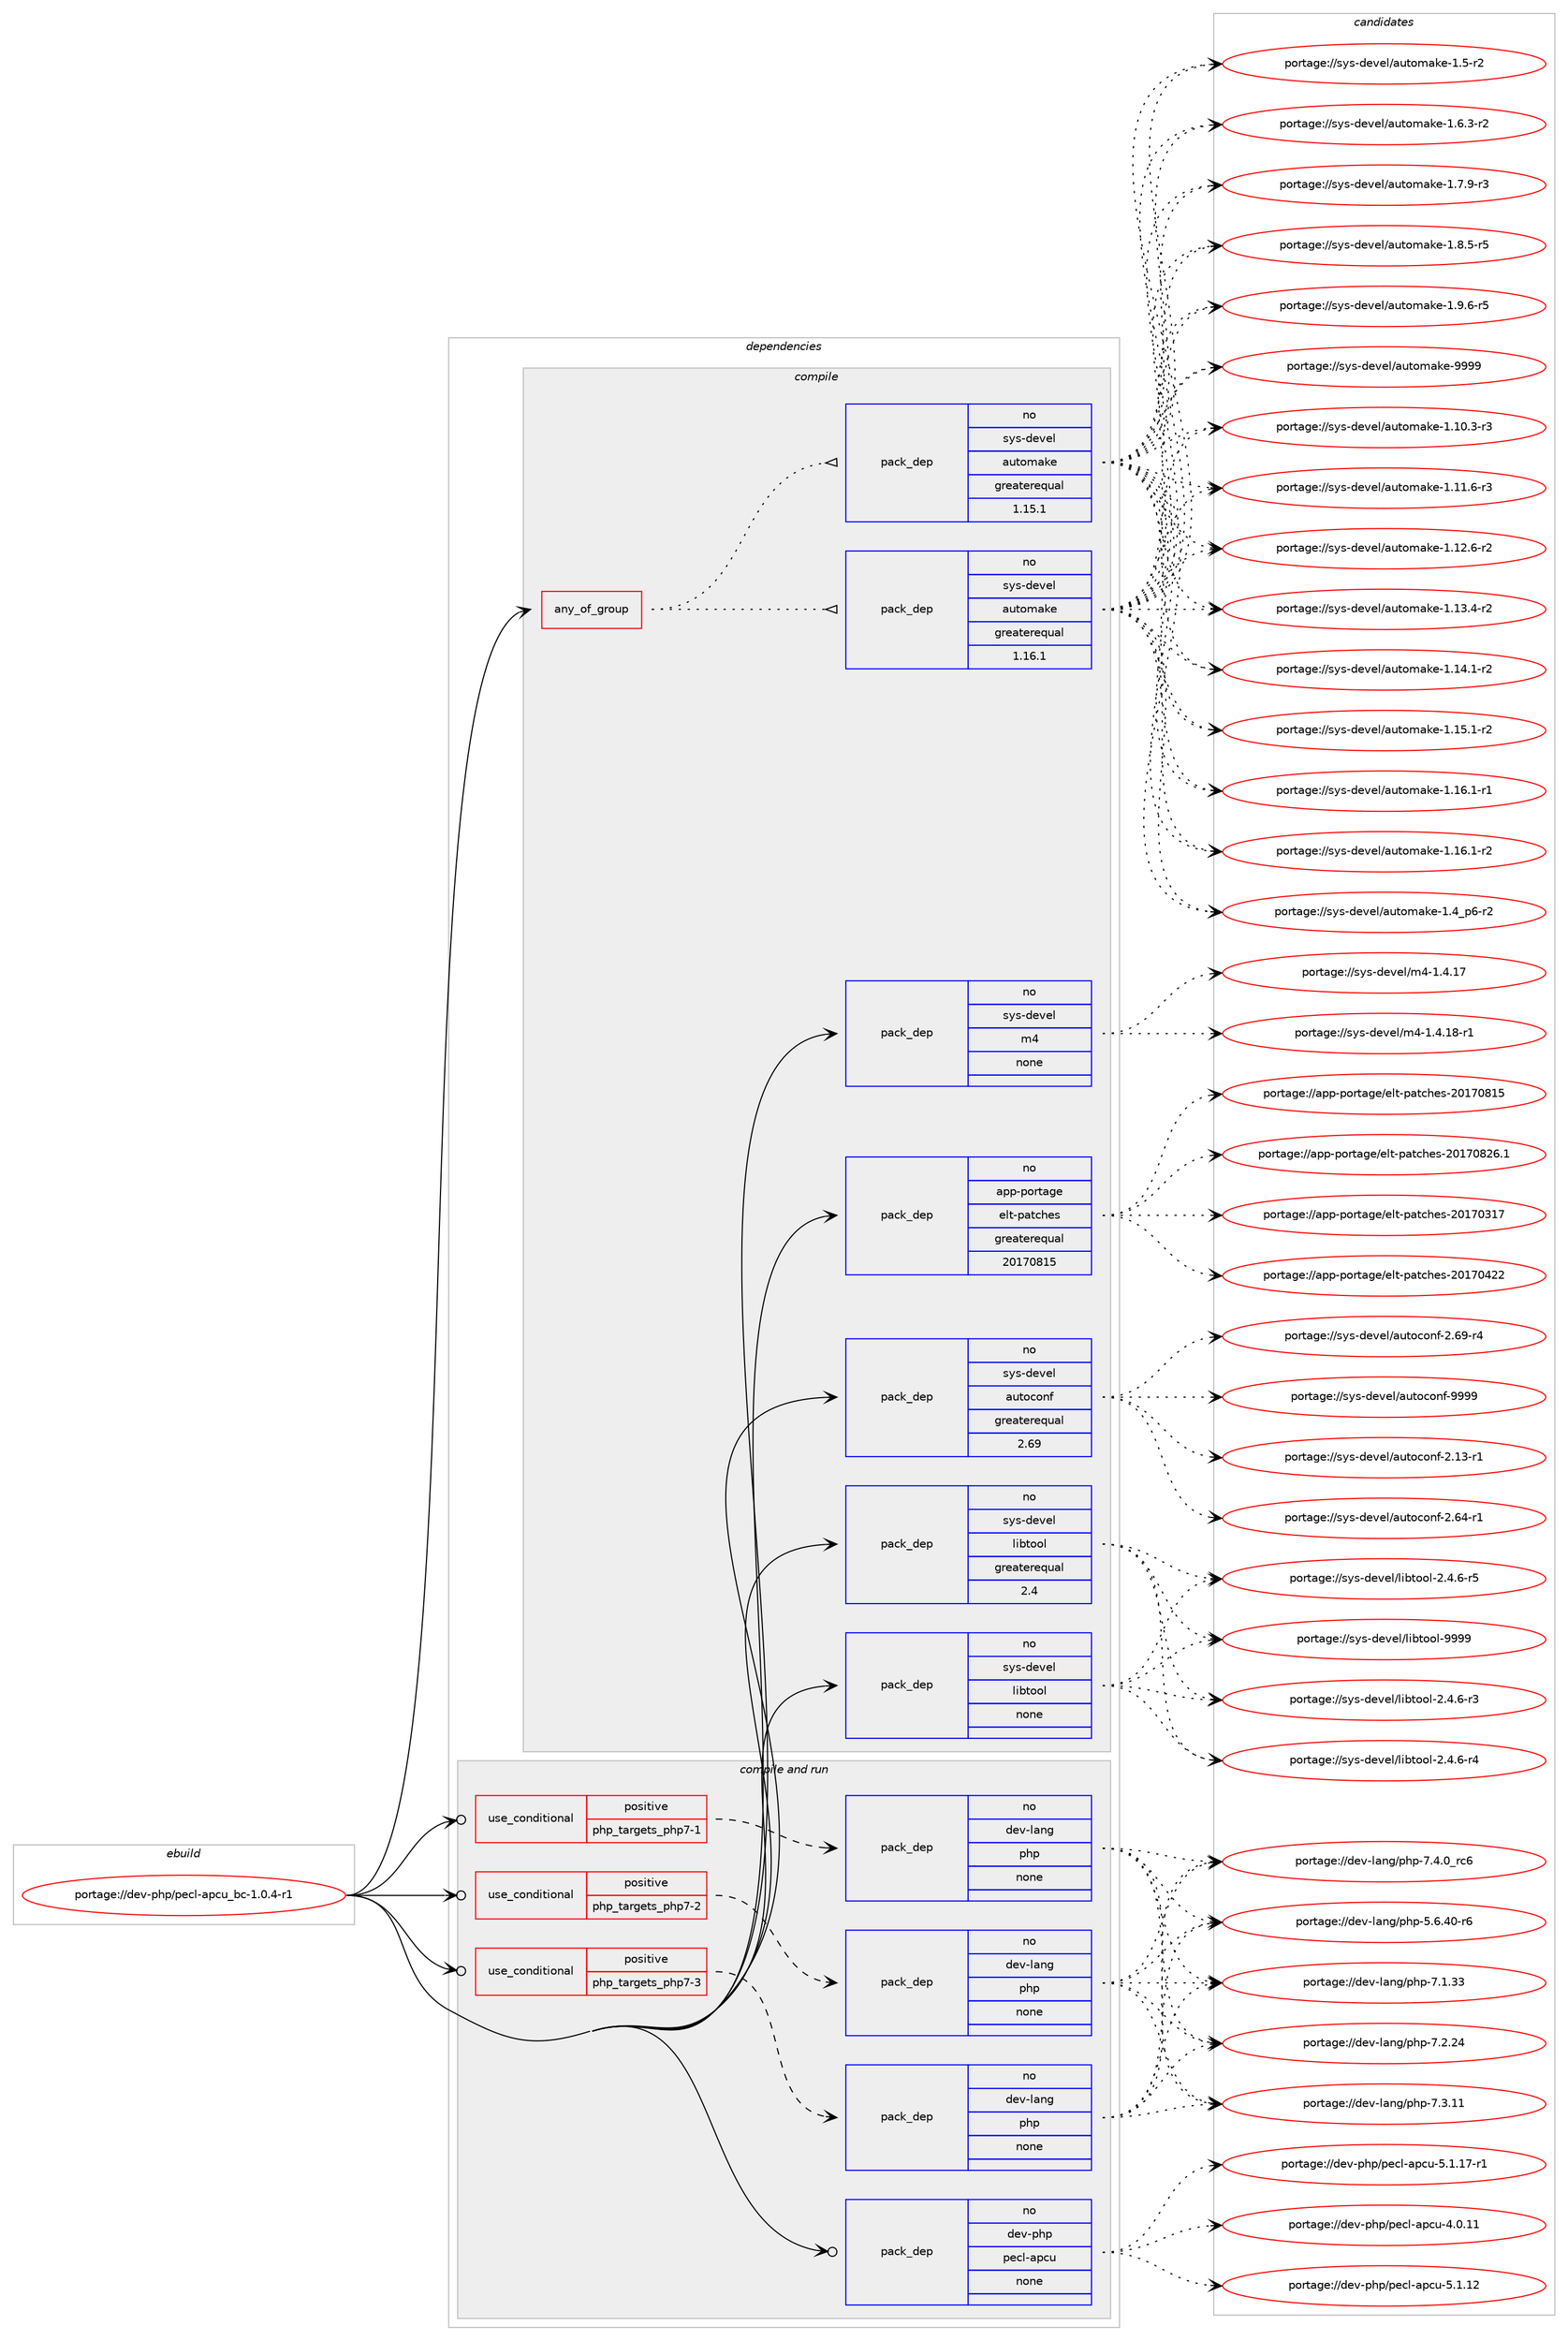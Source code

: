 digraph prolog {

# *************
# Graph options
# *************

newrank=true;
concentrate=true;
compound=true;
graph [rankdir=LR,fontname=Helvetica,fontsize=10,ranksep=1.5];#, ranksep=2.5, nodesep=0.2];
edge  [arrowhead=vee];
node  [fontname=Helvetica,fontsize=10];

# **********
# The ebuild
# **********

subgraph cluster_leftcol {
color=gray;
rank=same;
label=<<i>ebuild</i>>;
id [label="portage://dev-php/pecl-apcu_bc-1.0.4-r1", color=red, width=4, href="../dev-php/pecl-apcu_bc-1.0.4-r1.svg"];
}

# ****************
# The dependencies
# ****************

subgraph cluster_midcol {
color=gray;
label=<<i>dependencies</i>>;
subgraph cluster_compile {
fillcolor="#eeeeee";
style=filled;
label=<<i>compile</i>>;
subgraph any3144 {
dependency124718 [label=<<TABLE BORDER="0" CELLBORDER="1" CELLSPACING="0" CELLPADDING="4"><TR><TD CELLPADDING="10">any_of_group</TD></TR></TABLE>>, shape=none, color=red];subgraph pack97406 {
dependency124719 [label=<<TABLE BORDER="0" CELLBORDER="1" CELLSPACING="0" CELLPADDING="4" WIDTH="220"><TR><TD ROWSPAN="6" CELLPADDING="30">pack_dep</TD></TR><TR><TD WIDTH="110">no</TD></TR><TR><TD>sys-devel</TD></TR><TR><TD>automake</TD></TR><TR><TD>greaterequal</TD></TR><TR><TD>1.16.1</TD></TR></TABLE>>, shape=none, color=blue];
}
dependency124718:e -> dependency124719:w [weight=20,style="dotted",arrowhead="oinv"];
subgraph pack97407 {
dependency124720 [label=<<TABLE BORDER="0" CELLBORDER="1" CELLSPACING="0" CELLPADDING="4" WIDTH="220"><TR><TD ROWSPAN="6" CELLPADDING="30">pack_dep</TD></TR><TR><TD WIDTH="110">no</TD></TR><TR><TD>sys-devel</TD></TR><TR><TD>automake</TD></TR><TR><TD>greaterequal</TD></TR><TR><TD>1.15.1</TD></TR></TABLE>>, shape=none, color=blue];
}
dependency124718:e -> dependency124720:w [weight=20,style="dotted",arrowhead="oinv"];
}
id:e -> dependency124718:w [weight=20,style="solid",arrowhead="vee"];
subgraph pack97408 {
dependency124721 [label=<<TABLE BORDER="0" CELLBORDER="1" CELLSPACING="0" CELLPADDING="4" WIDTH="220"><TR><TD ROWSPAN="6" CELLPADDING="30">pack_dep</TD></TR><TR><TD WIDTH="110">no</TD></TR><TR><TD>app-portage</TD></TR><TR><TD>elt-patches</TD></TR><TR><TD>greaterequal</TD></TR><TR><TD>20170815</TD></TR></TABLE>>, shape=none, color=blue];
}
id:e -> dependency124721:w [weight=20,style="solid",arrowhead="vee"];
subgraph pack97409 {
dependency124722 [label=<<TABLE BORDER="0" CELLBORDER="1" CELLSPACING="0" CELLPADDING="4" WIDTH="220"><TR><TD ROWSPAN="6" CELLPADDING="30">pack_dep</TD></TR><TR><TD WIDTH="110">no</TD></TR><TR><TD>sys-devel</TD></TR><TR><TD>autoconf</TD></TR><TR><TD>greaterequal</TD></TR><TR><TD>2.69</TD></TR></TABLE>>, shape=none, color=blue];
}
id:e -> dependency124722:w [weight=20,style="solid",arrowhead="vee"];
subgraph pack97410 {
dependency124723 [label=<<TABLE BORDER="0" CELLBORDER="1" CELLSPACING="0" CELLPADDING="4" WIDTH="220"><TR><TD ROWSPAN="6" CELLPADDING="30">pack_dep</TD></TR><TR><TD WIDTH="110">no</TD></TR><TR><TD>sys-devel</TD></TR><TR><TD>libtool</TD></TR><TR><TD>greaterequal</TD></TR><TR><TD>2.4</TD></TR></TABLE>>, shape=none, color=blue];
}
id:e -> dependency124723:w [weight=20,style="solid",arrowhead="vee"];
subgraph pack97411 {
dependency124724 [label=<<TABLE BORDER="0" CELLBORDER="1" CELLSPACING="0" CELLPADDING="4" WIDTH="220"><TR><TD ROWSPAN="6" CELLPADDING="30">pack_dep</TD></TR><TR><TD WIDTH="110">no</TD></TR><TR><TD>sys-devel</TD></TR><TR><TD>libtool</TD></TR><TR><TD>none</TD></TR><TR><TD></TD></TR></TABLE>>, shape=none, color=blue];
}
id:e -> dependency124724:w [weight=20,style="solid",arrowhead="vee"];
subgraph pack97412 {
dependency124725 [label=<<TABLE BORDER="0" CELLBORDER="1" CELLSPACING="0" CELLPADDING="4" WIDTH="220"><TR><TD ROWSPAN="6" CELLPADDING="30">pack_dep</TD></TR><TR><TD WIDTH="110">no</TD></TR><TR><TD>sys-devel</TD></TR><TR><TD>m4</TD></TR><TR><TD>none</TD></TR><TR><TD></TD></TR></TABLE>>, shape=none, color=blue];
}
id:e -> dependency124725:w [weight=20,style="solid",arrowhead="vee"];
}
subgraph cluster_compileandrun {
fillcolor="#eeeeee";
style=filled;
label=<<i>compile and run</i>>;
subgraph cond24103 {
dependency124726 [label=<<TABLE BORDER="0" CELLBORDER="1" CELLSPACING="0" CELLPADDING="4"><TR><TD ROWSPAN="3" CELLPADDING="10">use_conditional</TD></TR><TR><TD>positive</TD></TR><TR><TD>php_targets_php7-1</TD></TR></TABLE>>, shape=none, color=red];
subgraph pack97413 {
dependency124727 [label=<<TABLE BORDER="0" CELLBORDER="1" CELLSPACING="0" CELLPADDING="4" WIDTH="220"><TR><TD ROWSPAN="6" CELLPADDING="30">pack_dep</TD></TR><TR><TD WIDTH="110">no</TD></TR><TR><TD>dev-lang</TD></TR><TR><TD>php</TD></TR><TR><TD>none</TD></TR><TR><TD></TD></TR></TABLE>>, shape=none, color=blue];
}
dependency124726:e -> dependency124727:w [weight=20,style="dashed",arrowhead="vee"];
}
id:e -> dependency124726:w [weight=20,style="solid",arrowhead="odotvee"];
subgraph cond24104 {
dependency124728 [label=<<TABLE BORDER="0" CELLBORDER="1" CELLSPACING="0" CELLPADDING="4"><TR><TD ROWSPAN="3" CELLPADDING="10">use_conditional</TD></TR><TR><TD>positive</TD></TR><TR><TD>php_targets_php7-2</TD></TR></TABLE>>, shape=none, color=red];
subgraph pack97414 {
dependency124729 [label=<<TABLE BORDER="0" CELLBORDER="1" CELLSPACING="0" CELLPADDING="4" WIDTH="220"><TR><TD ROWSPAN="6" CELLPADDING="30">pack_dep</TD></TR><TR><TD WIDTH="110">no</TD></TR><TR><TD>dev-lang</TD></TR><TR><TD>php</TD></TR><TR><TD>none</TD></TR><TR><TD></TD></TR></TABLE>>, shape=none, color=blue];
}
dependency124728:e -> dependency124729:w [weight=20,style="dashed",arrowhead="vee"];
}
id:e -> dependency124728:w [weight=20,style="solid",arrowhead="odotvee"];
subgraph cond24105 {
dependency124730 [label=<<TABLE BORDER="0" CELLBORDER="1" CELLSPACING="0" CELLPADDING="4"><TR><TD ROWSPAN="3" CELLPADDING="10">use_conditional</TD></TR><TR><TD>positive</TD></TR><TR><TD>php_targets_php7-3</TD></TR></TABLE>>, shape=none, color=red];
subgraph pack97415 {
dependency124731 [label=<<TABLE BORDER="0" CELLBORDER="1" CELLSPACING="0" CELLPADDING="4" WIDTH="220"><TR><TD ROWSPAN="6" CELLPADDING="30">pack_dep</TD></TR><TR><TD WIDTH="110">no</TD></TR><TR><TD>dev-lang</TD></TR><TR><TD>php</TD></TR><TR><TD>none</TD></TR><TR><TD></TD></TR></TABLE>>, shape=none, color=blue];
}
dependency124730:e -> dependency124731:w [weight=20,style="dashed",arrowhead="vee"];
}
id:e -> dependency124730:w [weight=20,style="solid",arrowhead="odotvee"];
subgraph pack97416 {
dependency124732 [label=<<TABLE BORDER="0" CELLBORDER="1" CELLSPACING="0" CELLPADDING="4" WIDTH="220"><TR><TD ROWSPAN="6" CELLPADDING="30">pack_dep</TD></TR><TR><TD WIDTH="110">no</TD></TR><TR><TD>dev-php</TD></TR><TR><TD>pecl-apcu</TD></TR><TR><TD>none</TD></TR><TR><TD></TD></TR></TABLE>>, shape=none, color=blue];
}
id:e -> dependency124732:w [weight=20,style="solid",arrowhead="odotvee"];
}
subgraph cluster_run {
fillcolor="#eeeeee";
style=filled;
label=<<i>run</i>>;
}
}

# **************
# The candidates
# **************

subgraph cluster_choices {
rank=same;
color=gray;
label=<<i>candidates</i>>;

subgraph choice97406 {
color=black;
nodesep=1;
choiceportage11512111545100101118101108479711711611110997107101454946494846514511451 [label="portage://sys-devel/automake-1.10.3-r3", color=red, width=4,href="../sys-devel/automake-1.10.3-r3.svg"];
choiceportage11512111545100101118101108479711711611110997107101454946494946544511451 [label="portage://sys-devel/automake-1.11.6-r3", color=red, width=4,href="../sys-devel/automake-1.11.6-r3.svg"];
choiceportage11512111545100101118101108479711711611110997107101454946495046544511450 [label="portage://sys-devel/automake-1.12.6-r2", color=red, width=4,href="../sys-devel/automake-1.12.6-r2.svg"];
choiceportage11512111545100101118101108479711711611110997107101454946495146524511450 [label="portage://sys-devel/automake-1.13.4-r2", color=red, width=4,href="../sys-devel/automake-1.13.4-r2.svg"];
choiceportage11512111545100101118101108479711711611110997107101454946495246494511450 [label="portage://sys-devel/automake-1.14.1-r2", color=red, width=4,href="../sys-devel/automake-1.14.1-r2.svg"];
choiceportage11512111545100101118101108479711711611110997107101454946495346494511450 [label="portage://sys-devel/automake-1.15.1-r2", color=red, width=4,href="../sys-devel/automake-1.15.1-r2.svg"];
choiceportage11512111545100101118101108479711711611110997107101454946495446494511449 [label="portage://sys-devel/automake-1.16.1-r1", color=red, width=4,href="../sys-devel/automake-1.16.1-r1.svg"];
choiceportage11512111545100101118101108479711711611110997107101454946495446494511450 [label="portage://sys-devel/automake-1.16.1-r2", color=red, width=4,href="../sys-devel/automake-1.16.1-r2.svg"];
choiceportage115121115451001011181011084797117116111109971071014549465295112544511450 [label="portage://sys-devel/automake-1.4_p6-r2", color=red, width=4,href="../sys-devel/automake-1.4_p6-r2.svg"];
choiceportage11512111545100101118101108479711711611110997107101454946534511450 [label="portage://sys-devel/automake-1.5-r2", color=red, width=4,href="../sys-devel/automake-1.5-r2.svg"];
choiceportage115121115451001011181011084797117116111109971071014549465446514511450 [label="portage://sys-devel/automake-1.6.3-r2", color=red, width=4,href="../sys-devel/automake-1.6.3-r2.svg"];
choiceportage115121115451001011181011084797117116111109971071014549465546574511451 [label="portage://sys-devel/automake-1.7.9-r3", color=red, width=4,href="../sys-devel/automake-1.7.9-r3.svg"];
choiceportage115121115451001011181011084797117116111109971071014549465646534511453 [label="portage://sys-devel/automake-1.8.5-r5", color=red, width=4,href="../sys-devel/automake-1.8.5-r5.svg"];
choiceportage115121115451001011181011084797117116111109971071014549465746544511453 [label="portage://sys-devel/automake-1.9.6-r5", color=red, width=4,href="../sys-devel/automake-1.9.6-r5.svg"];
choiceportage115121115451001011181011084797117116111109971071014557575757 [label="portage://sys-devel/automake-9999", color=red, width=4,href="../sys-devel/automake-9999.svg"];
dependency124719:e -> choiceportage11512111545100101118101108479711711611110997107101454946494846514511451:w [style=dotted,weight="100"];
dependency124719:e -> choiceportage11512111545100101118101108479711711611110997107101454946494946544511451:w [style=dotted,weight="100"];
dependency124719:e -> choiceportage11512111545100101118101108479711711611110997107101454946495046544511450:w [style=dotted,weight="100"];
dependency124719:e -> choiceportage11512111545100101118101108479711711611110997107101454946495146524511450:w [style=dotted,weight="100"];
dependency124719:e -> choiceportage11512111545100101118101108479711711611110997107101454946495246494511450:w [style=dotted,weight="100"];
dependency124719:e -> choiceportage11512111545100101118101108479711711611110997107101454946495346494511450:w [style=dotted,weight="100"];
dependency124719:e -> choiceportage11512111545100101118101108479711711611110997107101454946495446494511449:w [style=dotted,weight="100"];
dependency124719:e -> choiceportage11512111545100101118101108479711711611110997107101454946495446494511450:w [style=dotted,weight="100"];
dependency124719:e -> choiceportage115121115451001011181011084797117116111109971071014549465295112544511450:w [style=dotted,weight="100"];
dependency124719:e -> choiceportage11512111545100101118101108479711711611110997107101454946534511450:w [style=dotted,weight="100"];
dependency124719:e -> choiceportage115121115451001011181011084797117116111109971071014549465446514511450:w [style=dotted,weight="100"];
dependency124719:e -> choiceportage115121115451001011181011084797117116111109971071014549465546574511451:w [style=dotted,weight="100"];
dependency124719:e -> choiceportage115121115451001011181011084797117116111109971071014549465646534511453:w [style=dotted,weight="100"];
dependency124719:e -> choiceportage115121115451001011181011084797117116111109971071014549465746544511453:w [style=dotted,weight="100"];
dependency124719:e -> choiceportage115121115451001011181011084797117116111109971071014557575757:w [style=dotted,weight="100"];
}
subgraph choice97407 {
color=black;
nodesep=1;
choiceportage11512111545100101118101108479711711611110997107101454946494846514511451 [label="portage://sys-devel/automake-1.10.3-r3", color=red, width=4,href="../sys-devel/automake-1.10.3-r3.svg"];
choiceportage11512111545100101118101108479711711611110997107101454946494946544511451 [label="portage://sys-devel/automake-1.11.6-r3", color=red, width=4,href="../sys-devel/automake-1.11.6-r3.svg"];
choiceportage11512111545100101118101108479711711611110997107101454946495046544511450 [label="portage://sys-devel/automake-1.12.6-r2", color=red, width=4,href="../sys-devel/automake-1.12.6-r2.svg"];
choiceportage11512111545100101118101108479711711611110997107101454946495146524511450 [label="portage://sys-devel/automake-1.13.4-r2", color=red, width=4,href="../sys-devel/automake-1.13.4-r2.svg"];
choiceportage11512111545100101118101108479711711611110997107101454946495246494511450 [label="portage://sys-devel/automake-1.14.1-r2", color=red, width=4,href="../sys-devel/automake-1.14.1-r2.svg"];
choiceportage11512111545100101118101108479711711611110997107101454946495346494511450 [label="portage://sys-devel/automake-1.15.1-r2", color=red, width=4,href="../sys-devel/automake-1.15.1-r2.svg"];
choiceportage11512111545100101118101108479711711611110997107101454946495446494511449 [label="portage://sys-devel/automake-1.16.1-r1", color=red, width=4,href="../sys-devel/automake-1.16.1-r1.svg"];
choiceportage11512111545100101118101108479711711611110997107101454946495446494511450 [label="portage://sys-devel/automake-1.16.1-r2", color=red, width=4,href="../sys-devel/automake-1.16.1-r2.svg"];
choiceportage115121115451001011181011084797117116111109971071014549465295112544511450 [label="portage://sys-devel/automake-1.4_p6-r2", color=red, width=4,href="../sys-devel/automake-1.4_p6-r2.svg"];
choiceportage11512111545100101118101108479711711611110997107101454946534511450 [label="portage://sys-devel/automake-1.5-r2", color=red, width=4,href="../sys-devel/automake-1.5-r2.svg"];
choiceportage115121115451001011181011084797117116111109971071014549465446514511450 [label="portage://sys-devel/automake-1.6.3-r2", color=red, width=4,href="../sys-devel/automake-1.6.3-r2.svg"];
choiceportage115121115451001011181011084797117116111109971071014549465546574511451 [label="portage://sys-devel/automake-1.7.9-r3", color=red, width=4,href="../sys-devel/automake-1.7.9-r3.svg"];
choiceportage115121115451001011181011084797117116111109971071014549465646534511453 [label="portage://sys-devel/automake-1.8.5-r5", color=red, width=4,href="../sys-devel/automake-1.8.5-r5.svg"];
choiceportage115121115451001011181011084797117116111109971071014549465746544511453 [label="portage://sys-devel/automake-1.9.6-r5", color=red, width=4,href="../sys-devel/automake-1.9.6-r5.svg"];
choiceportage115121115451001011181011084797117116111109971071014557575757 [label="portage://sys-devel/automake-9999", color=red, width=4,href="../sys-devel/automake-9999.svg"];
dependency124720:e -> choiceportage11512111545100101118101108479711711611110997107101454946494846514511451:w [style=dotted,weight="100"];
dependency124720:e -> choiceportage11512111545100101118101108479711711611110997107101454946494946544511451:w [style=dotted,weight="100"];
dependency124720:e -> choiceportage11512111545100101118101108479711711611110997107101454946495046544511450:w [style=dotted,weight="100"];
dependency124720:e -> choiceportage11512111545100101118101108479711711611110997107101454946495146524511450:w [style=dotted,weight="100"];
dependency124720:e -> choiceportage11512111545100101118101108479711711611110997107101454946495246494511450:w [style=dotted,weight="100"];
dependency124720:e -> choiceportage11512111545100101118101108479711711611110997107101454946495346494511450:w [style=dotted,weight="100"];
dependency124720:e -> choiceportage11512111545100101118101108479711711611110997107101454946495446494511449:w [style=dotted,weight="100"];
dependency124720:e -> choiceportage11512111545100101118101108479711711611110997107101454946495446494511450:w [style=dotted,weight="100"];
dependency124720:e -> choiceportage115121115451001011181011084797117116111109971071014549465295112544511450:w [style=dotted,weight="100"];
dependency124720:e -> choiceportage11512111545100101118101108479711711611110997107101454946534511450:w [style=dotted,weight="100"];
dependency124720:e -> choiceportage115121115451001011181011084797117116111109971071014549465446514511450:w [style=dotted,weight="100"];
dependency124720:e -> choiceportage115121115451001011181011084797117116111109971071014549465546574511451:w [style=dotted,weight="100"];
dependency124720:e -> choiceportage115121115451001011181011084797117116111109971071014549465646534511453:w [style=dotted,weight="100"];
dependency124720:e -> choiceportage115121115451001011181011084797117116111109971071014549465746544511453:w [style=dotted,weight="100"];
dependency124720:e -> choiceportage115121115451001011181011084797117116111109971071014557575757:w [style=dotted,weight="100"];
}
subgraph choice97408 {
color=black;
nodesep=1;
choiceportage97112112451121111141169710310147101108116451129711699104101115455048495548514955 [label="portage://app-portage/elt-patches-20170317", color=red, width=4,href="../app-portage/elt-patches-20170317.svg"];
choiceportage97112112451121111141169710310147101108116451129711699104101115455048495548525050 [label="portage://app-portage/elt-patches-20170422", color=red, width=4,href="../app-portage/elt-patches-20170422.svg"];
choiceportage97112112451121111141169710310147101108116451129711699104101115455048495548564953 [label="portage://app-portage/elt-patches-20170815", color=red, width=4,href="../app-portage/elt-patches-20170815.svg"];
choiceportage971121124511211111411697103101471011081164511297116991041011154550484955485650544649 [label="portage://app-portage/elt-patches-20170826.1", color=red, width=4,href="../app-portage/elt-patches-20170826.1.svg"];
dependency124721:e -> choiceportage97112112451121111141169710310147101108116451129711699104101115455048495548514955:w [style=dotted,weight="100"];
dependency124721:e -> choiceportage97112112451121111141169710310147101108116451129711699104101115455048495548525050:w [style=dotted,weight="100"];
dependency124721:e -> choiceportage97112112451121111141169710310147101108116451129711699104101115455048495548564953:w [style=dotted,weight="100"];
dependency124721:e -> choiceportage971121124511211111411697103101471011081164511297116991041011154550484955485650544649:w [style=dotted,weight="100"];
}
subgraph choice97409 {
color=black;
nodesep=1;
choiceportage1151211154510010111810110847971171161119911111010245504649514511449 [label="portage://sys-devel/autoconf-2.13-r1", color=red, width=4,href="../sys-devel/autoconf-2.13-r1.svg"];
choiceportage1151211154510010111810110847971171161119911111010245504654524511449 [label="portage://sys-devel/autoconf-2.64-r1", color=red, width=4,href="../sys-devel/autoconf-2.64-r1.svg"];
choiceportage1151211154510010111810110847971171161119911111010245504654574511452 [label="portage://sys-devel/autoconf-2.69-r4", color=red, width=4,href="../sys-devel/autoconf-2.69-r4.svg"];
choiceportage115121115451001011181011084797117116111991111101024557575757 [label="portage://sys-devel/autoconf-9999", color=red, width=4,href="../sys-devel/autoconf-9999.svg"];
dependency124722:e -> choiceportage1151211154510010111810110847971171161119911111010245504649514511449:w [style=dotted,weight="100"];
dependency124722:e -> choiceportage1151211154510010111810110847971171161119911111010245504654524511449:w [style=dotted,weight="100"];
dependency124722:e -> choiceportage1151211154510010111810110847971171161119911111010245504654574511452:w [style=dotted,weight="100"];
dependency124722:e -> choiceportage115121115451001011181011084797117116111991111101024557575757:w [style=dotted,weight="100"];
}
subgraph choice97410 {
color=black;
nodesep=1;
choiceportage1151211154510010111810110847108105981161111111084550465246544511451 [label="portage://sys-devel/libtool-2.4.6-r3", color=red, width=4,href="../sys-devel/libtool-2.4.6-r3.svg"];
choiceportage1151211154510010111810110847108105981161111111084550465246544511452 [label="portage://sys-devel/libtool-2.4.6-r4", color=red, width=4,href="../sys-devel/libtool-2.4.6-r4.svg"];
choiceportage1151211154510010111810110847108105981161111111084550465246544511453 [label="portage://sys-devel/libtool-2.4.6-r5", color=red, width=4,href="../sys-devel/libtool-2.4.6-r5.svg"];
choiceportage1151211154510010111810110847108105981161111111084557575757 [label="portage://sys-devel/libtool-9999", color=red, width=4,href="../sys-devel/libtool-9999.svg"];
dependency124723:e -> choiceportage1151211154510010111810110847108105981161111111084550465246544511451:w [style=dotted,weight="100"];
dependency124723:e -> choiceportage1151211154510010111810110847108105981161111111084550465246544511452:w [style=dotted,weight="100"];
dependency124723:e -> choiceportage1151211154510010111810110847108105981161111111084550465246544511453:w [style=dotted,weight="100"];
dependency124723:e -> choiceportage1151211154510010111810110847108105981161111111084557575757:w [style=dotted,weight="100"];
}
subgraph choice97411 {
color=black;
nodesep=1;
choiceportage1151211154510010111810110847108105981161111111084550465246544511451 [label="portage://sys-devel/libtool-2.4.6-r3", color=red, width=4,href="../sys-devel/libtool-2.4.6-r3.svg"];
choiceportage1151211154510010111810110847108105981161111111084550465246544511452 [label="portage://sys-devel/libtool-2.4.6-r4", color=red, width=4,href="../sys-devel/libtool-2.4.6-r4.svg"];
choiceportage1151211154510010111810110847108105981161111111084550465246544511453 [label="portage://sys-devel/libtool-2.4.6-r5", color=red, width=4,href="../sys-devel/libtool-2.4.6-r5.svg"];
choiceportage1151211154510010111810110847108105981161111111084557575757 [label="portage://sys-devel/libtool-9999", color=red, width=4,href="../sys-devel/libtool-9999.svg"];
dependency124724:e -> choiceportage1151211154510010111810110847108105981161111111084550465246544511451:w [style=dotted,weight="100"];
dependency124724:e -> choiceportage1151211154510010111810110847108105981161111111084550465246544511452:w [style=dotted,weight="100"];
dependency124724:e -> choiceportage1151211154510010111810110847108105981161111111084550465246544511453:w [style=dotted,weight="100"];
dependency124724:e -> choiceportage1151211154510010111810110847108105981161111111084557575757:w [style=dotted,weight="100"];
}
subgraph choice97412 {
color=black;
nodesep=1;
choiceportage11512111545100101118101108471095245494652464955 [label="portage://sys-devel/m4-1.4.17", color=red, width=4,href="../sys-devel/m4-1.4.17.svg"];
choiceportage115121115451001011181011084710952454946524649564511449 [label="portage://sys-devel/m4-1.4.18-r1", color=red, width=4,href="../sys-devel/m4-1.4.18-r1.svg"];
dependency124725:e -> choiceportage11512111545100101118101108471095245494652464955:w [style=dotted,weight="100"];
dependency124725:e -> choiceportage115121115451001011181011084710952454946524649564511449:w [style=dotted,weight="100"];
}
subgraph choice97413 {
color=black;
nodesep=1;
choiceportage100101118451089711010347112104112455346544652484511454 [label="portage://dev-lang/php-5.6.40-r6", color=red, width=4,href="../dev-lang/php-5.6.40-r6.svg"];
choiceportage10010111845108971101034711210411245554649465151 [label="portage://dev-lang/php-7.1.33", color=red, width=4,href="../dev-lang/php-7.1.33.svg"];
choiceportage10010111845108971101034711210411245554650465052 [label="portage://dev-lang/php-7.2.24", color=red, width=4,href="../dev-lang/php-7.2.24.svg"];
choiceportage10010111845108971101034711210411245554651464949 [label="portage://dev-lang/php-7.3.11", color=red, width=4,href="../dev-lang/php-7.3.11.svg"];
choiceportage100101118451089711010347112104112455546524648951149954 [label="portage://dev-lang/php-7.4.0_rc6", color=red, width=4,href="../dev-lang/php-7.4.0_rc6.svg"];
dependency124727:e -> choiceportage100101118451089711010347112104112455346544652484511454:w [style=dotted,weight="100"];
dependency124727:e -> choiceportage10010111845108971101034711210411245554649465151:w [style=dotted,weight="100"];
dependency124727:e -> choiceportage10010111845108971101034711210411245554650465052:w [style=dotted,weight="100"];
dependency124727:e -> choiceportage10010111845108971101034711210411245554651464949:w [style=dotted,weight="100"];
dependency124727:e -> choiceportage100101118451089711010347112104112455546524648951149954:w [style=dotted,weight="100"];
}
subgraph choice97414 {
color=black;
nodesep=1;
choiceportage100101118451089711010347112104112455346544652484511454 [label="portage://dev-lang/php-5.6.40-r6", color=red, width=4,href="../dev-lang/php-5.6.40-r6.svg"];
choiceportage10010111845108971101034711210411245554649465151 [label="portage://dev-lang/php-7.1.33", color=red, width=4,href="../dev-lang/php-7.1.33.svg"];
choiceportage10010111845108971101034711210411245554650465052 [label="portage://dev-lang/php-7.2.24", color=red, width=4,href="../dev-lang/php-7.2.24.svg"];
choiceportage10010111845108971101034711210411245554651464949 [label="portage://dev-lang/php-7.3.11", color=red, width=4,href="../dev-lang/php-7.3.11.svg"];
choiceportage100101118451089711010347112104112455546524648951149954 [label="portage://dev-lang/php-7.4.0_rc6", color=red, width=4,href="../dev-lang/php-7.4.0_rc6.svg"];
dependency124729:e -> choiceportage100101118451089711010347112104112455346544652484511454:w [style=dotted,weight="100"];
dependency124729:e -> choiceportage10010111845108971101034711210411245554649465151:w [style=dotted,weight="100"];
dependency124729:e -> choiceportage10010111845108971101034711210411245554650465052:w [style=dotted,weight="100"];
dependency124729:e -> choiceportage10010111845108971101034711210411245554651464949:w [style=dotted,weight="100"];
dependency124729:e -> choiceportage100101118451089711010347112104112455546524648951149954:w [style=dotted,weight="100"];
}
subgraph choice97415 {
color=black;
nodesep=1;
choiceportage100101118451089711010347112104112455346544652484511454 [label="portage://dev-lang/php-5.6.40-r6", color=red, width=4,href="../dev-lang/php-5.6.40-r6.svg"];
choiceportage10010111845108971101034711210411245554649465151 [label="portage://dev-lang/php-7.1.33", color=red, width=4,href="../dev-lang/php-7.1.33.svg"];
choiceportage10010111845108971101034711210411245554650465052 [label="portage://dev-lang/php-7.2.24", color=red, width=4,href="../dev-lang/php-7.2.24.svg"];
choiceportage10010111845108971101034711210411245554651464949 [label="portage://dev-lang/php-7.3.11", color=red, width=4,href="../dev-lang/php-7.3.11.svg"];
choiceportage100101118451089711010347112104112455546524648951149954 [label="portage://dev-lang/php-7.4.0_rc6", color=red, width=4,href="../dev-lang/php-7.4.0_rc6.svg"];
dependency124731:e -> choiceportage100101118451089711010347112104112455346544652484511454:w [style=dotted,weight="100"];
dependency124731:e -> choiceportage10010111845108971101034711210411245554649465151:w [style=dotted,weight="100"];
dependency124731:e -> choiceportage10010111845108971101034711210411245554650465052:w [style=dotted,weight="100"];
dependency124731:e -> choiceportage10010111845108971101034711210411245554651464949:w [style=dotted,weight="100"];
dependency124731:e -> choiceportage100101118451089711010347112104112455546524648951149954:w [style=dotted,weight="100"];
}
subgraph choice97416 {
color=black;
nodesep=1;
choiceportage10010111845112104112471121019910845971129911745524648464949 [label="portage://dev-php/pecl-apcu-4.0.11", color=red, width=4,href="../dev-php/pecl-apcu-4.0.11.svg"];
choiceportage10010111845112104112471121019910845971129911745534649464950 [label="portage://dev-php/pecl-apcu-5.1.12", color=red, width=4,href="../dev-php/pecl-apcu-5.1.12.svg"];
choiceportage100101118451121041124711210199108459711299117455346494649554511449 [label="portage://dev-php/pecl-apcu-5.1.17-r1", color=red, width=4,href="../dev-php/pecl-apcu-5.1.17-r1.svg"];
dependency124732:e -> choiceportage10010111845112104112471121019910845971129911745524648464949:w [style=dotted,weight="100"];
dependency124732:e -> choiceportage10010111845112104112471121019910845971129911745534649464950:w [style=dotted,weight="100"];
dependency124732:e -> choiceportage100101118451121041124711210199108459711299117455346494649554511449:w [style=dotted,weight="100"];
}
}

}

